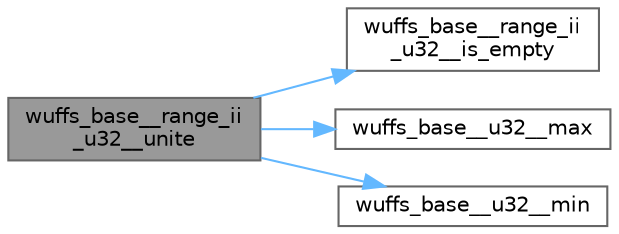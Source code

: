 digraph "wuffs_base__range_ii_u32__unite"
{
 // LATEX_PDF_SIZE
  bgcolor="transparent";
  edge [fontname=Helvetica,fontsize=10,labelfontname=Helvetica,labelfontsize=10];
  node [fontname=Helvetica,fontsize=10,shape=box,height=0.2,width=0.4];
  rankdir="LR";
  Node1 [id="Node000001",label="wuffs_base__range_ii\l_u32__unite",height=0.2,width=0.4,color="gray40", fillcolor="grey60", style="filled", fontcolor="black",tooltip=" "];
  Node1 -> Node2 [id="edge1_Node000001_Node000002",color="steelblue1",style="solid",tooltip=" "];
  Node2 [id="Node000002",label="wuffs_base__range_ii\l_u32__is_empty",height=0.2,width=0.4,color="grey40", fillcolor="white", style="filled",URL="$wuffs-v0_83_8c.html#af82720c1a341e7fd413f04fb7a52b49b",tooltip=" "];
  Node1 -> Node3 [id="edge2_Node000001_Node000003",color="steelblue1",style="solid",tooltip=" "];
  Node3 [id="Node000003",label="wuffs_base__u32__max",height=0.2,width=0.4,color="grey40", fillcolor="white", style="filled",URL="$wuffs-v0_83_8c.html#a76cb92d1a572d5c7b5041a1ae8cef400",tooltip=" "];
  Node1 -> Node4 [id="edge3_Node000001_Node000004",color="steelblue1",style="solid",tooltip=" "];
  Node4 [id="Node000004",label="wuffs_base__u32__min",height=0.2,width=0.4,color="grey40", fillcolor="white", style="filled",URL="$wuffs-v0_83_8c.html#a3eab5ba39daa09624f213af3548b1294",tooltip=" "];
}
